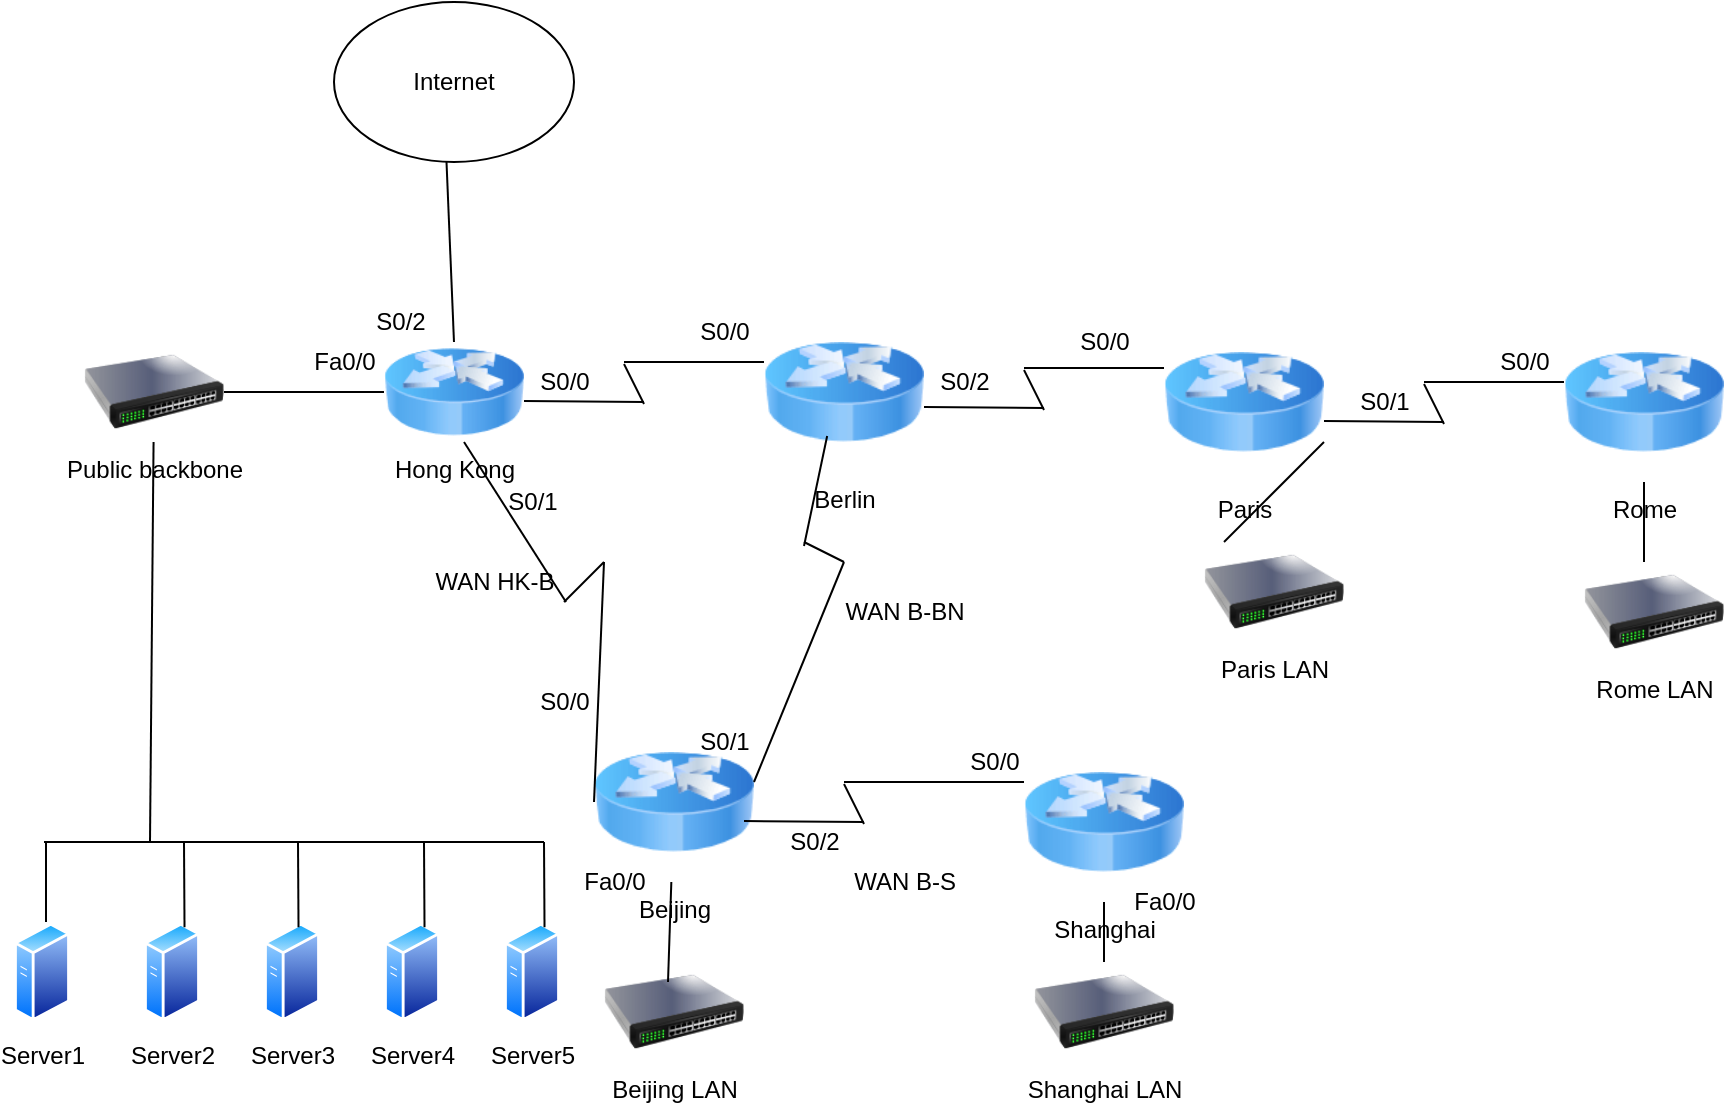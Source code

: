 <mxfile version="13.9.9" type="github">
  <diagram id="J4sxEQqpXDz7WTKowsPH" name="Page-1">
    <mxGraphModel dx="1426" dy="769" grid="1" gridSize="10" guides="1" tooltips="1" connect="1" arrows="1" fold="1" page="1" pageScale="1" pageWidth="850" pageHeight="1100" math="0" shadow="0">
      <root>
        <mxCell id="0" />
        <mxCell id="1" parent="0" />
        <mxCell id="hGcN8vvp8rt8pjComexK-1" value="Hong Kong" style="image;html=1;image=img/lib/clip_art/networking/Router_Icon_128x128.png" vertex="1" parent="1">
          <mxGeometry x="220" y="180" width="70" height="50" as="geometry" />
        </mxCell>
        <mxCell id="hGcN8vvp8rt8pjComexK-2" value="Berlin" style="image;html=1;image=img/lib/clip_art/networking/Router_Icon_128x128.png" vertex="1" parent="1">
          <mxGeometry x="410" y="165" width="80" height="80" as="geometry" />
        </mxCell>
        <mxCell id="hGcN8vvp8rt8pjComexK-5" value="Beijing LAN" style="image;html=1;image=img/lib/clip_art/networking/Switch_128x128.png" vertex="1" parent="1">
          <mxGeometry x="330" y="490" width="70" height="50" as="geometry" />
        </mxCell>
        <mxCell id="hGcN8vvp8rt8pjComexK-9" value="Beijing" style="image;html=1;image=img/lib/clip_art/networking/Router_Icon_128x128.png" vertex="1" parent="1">
          <mxGeometry x="325" y="370" width="80" height="80" as="geometry" />
        </mxCell>
        <mxCell id="hGcN8vvp8rt8pjComexK-10" value="Shanghai" style="image;html=1;image=img/lib/clip_art/networking/Router_Icon_128x128.png" vertex="1" parent="1">
          <mxGeometry x="540" y="380" width="80" height="80" as="geometry" />
        </mxCell>
        <mxCell id="hGcN8vvp8rt8pjComexK-11" value="Paris" style="image;html=1;image=img/lib/clip_art/networking/Router_Icon_128x128.png" vertex="1" parent="1">
          <mxGeometry x="610" y="170" width="80" height="80" as="geometry" />
        </mxCell>
        <mxCell id="hGcN8vvp8rt8pjComexK-12" value="Rome" style="image;html=1;image=img/lib/clip_art/networking/Router_Icon_128x128.png" vertex="1" parent="1">
          <mxGeometry x="810" y="170" width="80" height="80" as="geometry" />
        </mxCell>
        <mxCell id="hGcN8vvp8rt8pjComexK-13" value="Rome LAN" style="image;html=1;image=img/lib/clip_art/networking/Switch_128x128.png" vertex="1" parent="1">
          <mxGeometry x="820" y="290" width="70" height="50" as="geometry" />
        </mxCell>
        <mxCell id="hGcN8vvp8rt8pjComexK-14" value="Paris LAN" style="image;html=1;image=img/lib/clip_art/networking/Switch_128x128.png" vertex="1" parent="1">
          <mxGeometry x="630" y="280" width="70" height="50" as="geometry" />
        </mxCell>
        <mxCell id="hGcN8vvp8rt8pjComexK-17" value="" style="endArrow=none;html=1;exitX=0.5;exitY=0;exitDx=0;exitDy=0;" edge="1" parent="1" source="hGcN8vvp8rt8pjComexK-1">
          <mxGeometry width="50" height="50" relative="1" as="geometry">
            <mxPoint x="250" y="130" as="sourcePoint" />
            <mxPoint x="250" y="60" as="targetPoint" />
          </mxGeometry>
        </mxCell>
        <mxCell id="hGcN8vvp8rt8pjComexK-18" value="Internet" style="ellipse;whiteSpace=wrap;html=1;" vertex="1" parent="1">
          <mxGeometry x="195" y="10" width="120" height="80" as="geometry" />
        </mxCell>
        <mxCell id="hGcN8vvp8rt8pjComexK-19" value="Public backbone" style="image;html=1;image=img/lib/clip_art/networking/Switch_128x128.png" vertex="1" parent="1">
          <mxGeometry x="70" y="180" width="70" height="50" as="geometry" />
        </mxCell>
        <mxCell id="hGcN8vvp8rt8pjComexK-20" value="Server1" style="aspect=fixed;perimeter=ellipsePerimeter;html=1;align=center;shadow=0;dashed=0;spacingTop=3;image;image=img/lib/active_directory/generic_server.svg;" vertex="1" parent="1">
          <mxGeometry x="35" y="470" width="28.0" height="50" as="geometry" />
        </mxCell>
        <mxCell id="hGcN8vvp8rt8pjComexK-21" value="Server2" style="aspect=fixed;perimeter=ellipsePerimeter;html=1;align=center;shadow=0;dashed=0;spacingTop=3;image;image=img/lib/active_directory/generic_server.svg;" vertex="1" parent="1">
          <mxGeometry x="100" y="470" width="28.0" height="50" as="geometry" />
        </mxCell>
        <mxCell id="hGcN8vvp8rt8pjComexK-22" value="Server3" style="aspect=fixed;perimeter=ellipsePerimeter;html=1;align=center;shadow=0;dashed=0;spacingTop=3;image;image=img/lib/active_directory/generic_server.svg;" vertex="1" parent="1">
          <mxGeometry x="160" y="470" width="28.0" height="50" as="geometry" />
        </mxCell>
        <mxCell id="hGcN8vvp8rt8pjComexK-23" value="Server4" style="aspect=fixed;perimeter=ellipsePerimeter;html=1;align=center;shadow=0;dashed=0;spacingTop=3;image;image=img/lib/active_directory/generic_server.svg;" vertex="1" parent="1">
          <mxGeometry x="220" y="470" width="28.0" height="50" as="geometry" />
        </mxCell>
        <mxCell id="hGcN8vvp8rt8pjComexK-24" value="Server5" style="aspect=fixed;perimeter=ellipsePerimeter;html=1;align=center;shadow=0;dashed=0;spacingTop=3;image;image=img/lib/active_directory/generic_server.svg;" vertex="1" parent="1">
          <mxGeometry x="280" y="470" width="28.0" height="50" as="geometry" />
        </mxCell>
        <mxCell id="hGcN8vvp8rt8pjComexK-25" value="" style="endArrow=none;html=1;" edge="1" parent="1">
          <mxGeometry width="50" height="50" relative="1" as="geometry">
            <mxPoint x="50" y="430" as="sourcePoint" />
            <mxPoint x="300" y="430" as="targetPoint" />
          </mxGeometry>
        </mxCell>
        <mxCell id="hGcN8vvp8rt8pjComexK-26" value="" style="endArrow=none;html=1;" edge="1" parent="1" target="hGcN8vvp8rt8pjComexK-19">
          <mxGeometry width="50" height="50" relative="1" as="geometry">
            <mxPoint x="103" y="430" as="sourcePoint" />
            <mxPoint x="70" y="360" as="targetPoint" />
          </mxGeometry>
        </mxCell>
        <mxCell id="hGcN8vvp8rt8pjComexK-27" value="" style="endArrow=none;html=1;exitX=0.5;exitY=0;exitDx=0;exitDy=0;" edge="1" parent="1">
          <mxGeometry width="50" height="50" relative="1" as="geometry">
            <mxPoint x="51" y="470" as="sourcePoint" />
            <mxPoint x="51" y="430" as="targetPoint" />
          </mxGeometry>
        </mxCell>
        <mxCell id="hGcN8vvp8rt8pjComexK-28" value="" style="endArrow=none;html=1;exitX=0.75;exitY=0;exitDx=0;exitDy=0;" edge="1" parent="1" source="hGcN8vvp8rt8pjComexK-21">
          <mxGeometry width="50" height="50" relative="1" as="geometry">
            <mxPoint x="74" y="480" as="sourcePoint" />
            <mxPoint x="120" y="430" as="targetPoint" />
          </mxGeometry>
        </mxCell>
        <mxCell id="hGcN8vvp8rt8pjComexK-29" value="" style="endArrow=none;html=1;exitX=0.75;exitY=0;exitDx=0;exitDy=0;" edge="1" parent="1">
          <mxGeometry width="50" height="50" relative="1" as="geometry">
            <mxPoint x="177.261" y="472.639" as="sourcePoint" />
            <mxPoint x="177" y="430" as="targetPoint" />
          </mxGeometry>
        </mxCell>
        <mxCell id="hGcN8vvp8rt8pjComexK-30" value="" style="endArrow=none;html=1;exitX=0.75;exitY=0;exitDx=0;exitDy=0;" edge="1" parent="1" source="hGcN8vvp8rt8pjComexK-23">
          <mxGeometry width="50" height="50" relative="1" as="geometry">
            <mxPoint x="66" y="480" as="sourcePoint" />
            <mxPoint x="240" y="430" as="targetPoint" />
          </mxGeometry>
        </mxCell>
        <mxCell id="hGcN8vvp8rt8pjComexK-31" value="" style="endArrow=none;html=1;exitX=0.75;exitY=0;exitDx=0;exitDy=0;" edge="1" parent="1" source="hGcN8vvp8rt8pjComexK-24">
          <mxGeometry width="50" height="50" relative="1" as="geometry">
            <mxPoint x="250.261" y="482.639" as="sourcePoint" />
            <mxPoint x="300" y="430" as="targetPoint" />
          </mxGeometry>
        </mxCell>
        <mxCell id="hGcN8vvp8rt8pjComexK-32" value="" style="endArrow=none;html=1;exitX=1;exitY=0.5;exitDx=0;exitDy=0;entryX=0;entryY=0.5;entryDx=0;entryDy=0;" edge="1" parent="1" source="hGcN8vvp8rt8pjComexK-19" target="hGcN8vvp8rt8pjComexK-1">
          <mxGeometry width="50" height="50" relative="1" as="geometry">
            <mxPoint x="80" y="150" as="sourcePoint" />
            <mxPoint x="130" y="100" as="targetPoint" />
          </mxGeometry>
        </mxCell>
        <mxCell id="hGcN8vvp8rt8pjComexK-36" value="" style="group" vertex="1" connectable="0" parent="1">
          <mxGeometry x="290" y="190" width="120" height="42" as="geometry" />
        </mxCell>
        <mxCell id="hGcN8vvp8rt8pjComexK-33" value="" style="endArrow=none;html=1;exitX=1;exitY=0.5;exitDx=0;exitDy=0;" edge="1" parent="hGcN8vvp8rt8pjComexK-36">
          <mxGeometry width="50" height="50" relative="1" as="geometry">
            <mxPoint y="19.5" as="sourcePoint" />
            <mxPoint x="60" y="20" as="targetPoint" />
          </mxGeometry>
        </mxCell>
        <mxCell id="hGcN8vvp8rt8pjComexK-34" value="" style="endArrow=none;html=1;" edge="1" parent="hGcN8vvp8rt8pjComexK-36">
          <mxGeometry width="50" height="50" relative="1" as="geometry">
            <mxPoint x="60" y="21" as="sourcePoint" />
            <mxPoint x="50" y="1" as="targetPoint" />
          </mxGeometry>
        </mxCell>
        <mxCell id="hGcN8vvp8rt8pjComexK-35" value="" style="endArrow=none;html=1;exitX=1;exitY=0.5;exitDx=0;exitDy=0;" edge="1" parent="hGcN8vvp8rt8pjComexK-36">
          <mxGeometry width="50" height="50" relative="1" as="geometry">
            <mxPoint x="50" as="sourcePoint" />
            <mxPoint x="120" as="targetPoint" />
          </mxGeometry>
        </mxCell>
        <mxCell id="hGcN8vvp8rt8pjComexK-66" value="S0/0" style="text;html=1;align=center;verticalAlign=middle;resizable=0;points=[];autosize=1;" vertex="1" parent="hGcN8vvp8rt8pjComexK-36">
          <mxGeometry width="40" height="20" as="geometry" />
        </mxCell>
        <mxCell id="hGcN8vvp8rt8pjComexK-37" value="" style="group" vertex="1" connectable="0" parent="1">
          <mxGeometry x="490" y="193" width="120" height="21" as="geometry" />
        </mxCell>
        <mxCell id="hGcN8vvp8rt8pjComexK-38" value="" style="endArrow=none;html=1;exitX=1;exitY=0.5;exitDx=0;exitDy=0;" edge="1" parent="hGcN8vvp8rt8pjComexK-37">
          <mxGeometry width="50" height="50" relative="1" as="geometry">
            <mxPoint y="19.5" as="sourcePoint" />
            <mxPoint x="60" y="20" as="targetPoint" />
          </mxGeometry>
        </mxCell>
        <mxCell id="hGcN8vvp8rt8pjComexK-39" value="" style="endArrow=none;html=1;" edge="1" parent="hGcN8vvp8rt8pjComexK-37">
          <mxGeometry width="50" height="50" relative="1" as="geometry">
            <mxPoint x="60" y="21" as="sourcePoint" />
            <mxPoint x="50" y="1" as="targetPoint" />
          </mxGeometry>
        </mxCell>
        <mxCell id="hGcN8vvp8rt8pjComexK-40" value="" style="endArrow=none;html=1;exitX=1;exitY=0.5;exitDx=0;exitDy=0;" edge="1" parent="hGcN8vvp8rt8pjComexK-37">
          <mxGeometry width="50" height="50" relative="1" as="geometry">
            <mxPoint x="50" as="sourcePoint" />
            <mxPoint x="120" as="targetPoint" />
          </mxGeometry>
        </mxCell>
        <mxCell id="hGcN8vvp8rt8pjComexK-79" value="S0/2" style="text;html=1;align=center;verticalAlign=middle;resizable=0;points=[];autosize=1;" vertex="1" parent="hGcN8vvp8rt8pjComexK-37">
          <mxGeometry y="-3" width="40" height="20" as="geometry" />
        </mxCell>
        <mxCell id="hGcN8vvp8rt8pjComexK-41" value="" style="group" vertex="1" connectable="0" parent="1">
          <mxGeometry x="690" y="200" width="120" height="21" as="geometry" />
        </mxCell>
        <mxCell id="hGcN8vvp8rt8pjComexK-42" value="" style="endArrow=none;html=1;exitX=1;exitY=0.5;exitDx=0;exitDy=0;" edge="1" parent="hGcN8vvp8rt8pjComexK-41">
          <mxGeometry width="50" height="50" relative="1" as="geometry">
            <mxPoint y="19.5" as="sourcePoint" />
            <mxPoint x="60" y="20" as="targetPoint" />
          </mxGeometry>
        </mxCell>
        <mxCell id="hGcN8vvp8rt8pjComexK-43" value="" style="endArrow=none;html=1;" edge="1" parent="hGcN8vvp8rt8pjComexK-41">
          <mxGeometry width="50" height="50" relative="1" as="geometry">
            <mxPoint x="60" y="21" as="sourcePoint" />
            <mxPoint x="50" y="1" as="targetPoint" />
          </mxGeometry>
        </mxCell>
        <mxCell id="hGcN8vvp8rt8pjComexK-44" value="" style="endArrow=none;html=1;exitX=1;exitY=0.5;exitDx=0;exitDy=0;" edge="1" parent="hGcN8vvp8rt8pjComexK-41">
          <mxGeometry width="50" height="50" relative="1" as="geometry">
            <mxPoint x="50" as="sourcePoint" />
            <mxPoint x="120" as="targetPoint" />
          </mxGeometry>
        </mxCell>
        <mxCell id="hGcN8vvp8rt8pjComexK-81" value="S0/1" style="text;html=1;align=center;verticalAlign=middle;resizable=0;points=[];autosize=1;" vertex="1" parent="hGcN8vvp8rt8pjComexK-41">
          <mxGeometry x="10" width="40" height="20" as="geometry" />
        </mxCell>
        <mxCell id="hGcN8vvp8rt8pjComexK-46" value="" style="endArrow=none;html=1;exitX=1;exitY=0.5;exitDx=0;exitDy=0;" edge="1" parent="1">
          <mxGeometry width="50" height="50" relative="1" as="geometry">
            <mxPoint x="260" y="230" as="sourcePoint" />
            <mxPoint x="311" y="310" as="targetPoint" />
          </mxGeometry>
        </mxCell>
        <mxCell id="hGcN8vvp8rt8pjComexK-50" value="" style="endArrow=none;html=1;" edge="1" parent="1">
          <mxGeometry width="50" height="50" relative="1" as="geometry">
            <mxPoint x="330" y="290" as="sourcePoint" />
            <mxPoint x="310" y="310" as="targetPoint" />
          </mxGeometry>
        </mxCell>
        <mxCell id="hGcN8vvp8rt8pjComexK-51" value="" style="endArrow=none;html=1;exitX=1;exitY=0.5;exitDx=0;exitDy=0;entryX=0;entryY=0.5;entryDx=0;entryDy=0;" edge="1" parent="1" target="hGcN8vvp8rt8pjComexK-9">
          <mxGeometry width="50" height="50" relative="1" as="geometry">
            <mxPoint x="330" y="290" as="sourcePoint" />
            <mxPoint x="381" y="370" as="targetPoint" />
          </mxGeometry>
        </mxCell>
        <mxCell id="hGcN8vvp8rt8pjComexK-52" value="" style="endArrow=none;html=1;" edge="1" parent="1">
          <mxGeometry width="50" height="50" relative="1" as="geometry">
            <mxPoint x="430" y="282" as="sourcePoint" />
            <mxPoint x="441.579" y="227" as="targetPoint" />
          </mxGeometry>
        </mxCell>
        <mxCell id="hGcN8vvp8rt8pjComexK-53" value="" style="endArrow=none;html=1;" edge="1" parent="1">
          <mxGeometry width="50" height="50" relative="1" as="geometry">
            <mxPoint x="430" y="280" as="sourcePoint" />
            <mxPoint x="450" y="290" as="targetPoint" />
          </mxGeometry>
        </mxCell>
        <mxCell id="hGcN8vvp8rt8pjComexK-54" value="" style="endArrow=none;html=1;" edge="1" parent="1">
          <mxGeometry width="50" height="50" relative="1" as="geometry">
            <mxPoint x="405" y="400" as="sourcePoint" />
            <mxPoint x="450" y="290" as="targetPoint" />
          </mxGeometry>
        </mxCell>
        <mxCell id="hGcN8vvp8rt8pjComexK-55" value="" style="group" vertex="1" connectable="0" parent="1">
          <mxGeometry x="400" y="400" width="120" height="21" as="geometry" />
        </mxCell>
        <mxCell id="hGcN8vvp8rt8pjComexK-56" value="" style="endArrow=none;html=1;exitX=1;exitY=0.5;exitDx=0;exitDy=0;" edge="1" parent="hGcN8vvp8rt8pjComexK-55">
          <mxGeometry width="50" height="50" relative="1" as="geometry">
            <mxPoint y="19.5" as="sourcePoint" />
            <mxPoint x="60" y="20" as="targetPoint" />
          </mxGeometry>
        </mxCell>
        <mxCell id="hGcN8vvp8rt8pjComexK-57" value="" style="endArrow=none;html=1;" edge="1" parent="hGcN8vvp8rt8pjComexK-55">
          <mxGeometry width="50" height="50" relative="1" as="geometry">
            <mxPoint x="60" y="21" as="sourcePoint" />
            <mxPoint x="50" y="1" as="targetPoint" />
          </mxGeometry>
        </mxCell>
        <mxCell id="hGcN8vvp8rt8pjComexK-58" value="" style="endArrow=none;html=1;exitX=1;exitY=0.5;exitDx=0;exitDy=0;entryX=0;entryY=0.25;entryDx=0;entryDy=0;" edge="1" parent="hGcN8vvp8rt8pjComexK-55" target="hGcN8vvp8rt8pjComexK-10">
          <mxGeometry width="50" height="50" relative="1" as="geometry">
            <mxPoint x="50" as="sourcePoint" />
            <mxPoint x="120" as="targetPoint" />
          </mxGeometry>
        </mxCell>
        <mxCell id="hGcN8vvp8rt8pjComexK-59" value="Shanghai LAN" style="image;html=1;image=img/lib/clip_art/networking/Switch_128x128.png" vertex="1" parent="1">
          <mxGeometry x="545" y="490" width="70" height="50" as="geometry" />
        </mxCell>
        <mxCell id="hGcN8vvp8rt8pjComexK-60" value="" style="endArrow=none;html=1;" edge="1" parent="1" target="hGcN8vvp8rt8pjComexK-9">
          <mxGeometry width="50" height="50" relative="1" as="geometry">
            <mxPoint x="362" y="500" as="sourcePoint" />
            <mxPoint x="750" y="450" as="targetPoint" />
          </mxGeometry>
        </mxCell>
        <mxCell id="hGcN8vvp8rt8pjComexK-61" value="" style="endArrow=none;html=1;" edge="1" parent="1" source="hGcN8vvp8rt8pjComexK-59" target="hGcN8vvp8rt8pjComexK-10">
          <mxGeometry width="50" height="50" relative="1" as="geometry">
            <mxPoint x="570" y="500" as="sourcePoint" />
            <mxPoint x="620" y="450" as="targetPoint" />
          </mxGeometry>
        </mxCell>
        <mxCell id="hGcN8vvp8rt8pjComexK-64" value="S0/2" style="text;html=1;align=center;verticalAlign=middle;resizable=0;points=[];autosize=1;" vertex="1" parent="1">
          <mxGeometry x="208" y="160" width="40" height="20" as="geometry" />
        </mxCell>
        <mxCell id="hGcN8vvp8rt8pjComexK-65" value="Fa0/0" style="text;html=1;align=center;verticalAlign=middle;resizable=0;points=[];autosize=1;" vertex="1" parent="1">
          <mxGeometry x="175" y="180" width="50" height="20" as="geometry" />
        </mxCell>
        <mxCell id="hGcN8vvp8rt8pjComexK-67" value="S0/1" style="text;html=1;align=center;verticalAlign=middle;resizable=0;points=[];autosize=1;" vertex="1" parent="1">
          <mxGeometry x="274" y="250" width="40" height="20" as="geometry" />
        </mxCell>
        <mxCell id="hGcN8vvp8rt8pjComexK-68" value="WAN HK-B" style="text;html=1;align=center;verticalAlign=middle;resizable=0;points=[];autosize=1;" vertex="1" parent="1">
          <mxGeometry x="235" y="290" width="80" height="20" as="geometry" />
        </mxCell>
        <mxCell id="hGcN8vvp8rt8pjComexK-69" value="WAN B-BN" style="text;html=1;align=center;verticalAlign=middle;resizable=0;points=[];autosize=1;" vertex="1" parent="1">
          <mxGeometry x="440" y="305" width="80" height="20" as="geometry" />
        </mxCell>
        <mxCell id="hGcN8vvp8rt8pjComexK-70" value="WAN B-S" style="text;html=1;align=center;verticalAlign=middle;resizable=0;points=[];autosize=1;" vertex="1" parent="1">
          <mxGeometry x="445" y="440" width="70" height="20" as="geometry" />
        </mxCell>
        <mxCell id="hGcN8vvp8rt8pjComexK-71" value="S0/0" style="text;html=1;align=center;verticalAlign=middle;resizable=0;points=[];autosize=1;" vertex="1" parent="1">
          <mxGeometry x="290" y="350" width="40" height="20" as="geometry" />
        </mxCell>
        <mxCell id="hGcN8vvp8rt8pjComexK-72" value="Fa0/0" style="text;html=1;align=center;verticalAlign=middle;resizable=0;points=[];autosize=1;" vertex="1" parent="1">
          <mxGeometry x="310" y="440" width="50" height="20" as="geometry" />
        </mxCell>
        <mxCell id="hGcN8vvp8rt8pjComexK-73" value="S0/2" style="text;html=1;align=center;verticalAlign=middle;resizable=0;points=[];autosize=1;" vertex="1" parent="1">
          <mxGeometry x="415" y="420" width="40" height="20" as="geometry" />
        </mxCell>
        <mxCell id="hGcN8vvp8rt8pjComexK-74" value="S0/1" style="text;html=1;align=center;verticalAlign=middle;resizable=0;points=[];autosize=1;" vertex="1" parent="1">
          <mxGeometry x="370" y="370" width="40" height="20" as="geometry" />
        </mxCell>
        <mxCell id="hGcN8vvp8rt8pjComexK-75" value="S0/0" style="text;html=1;align=center;verticalAlign=middle;resizable=0;points=[];autosize=1;" vertex="1" parent="1">
          <mxGeometry x="505" y="380" width="40" height="20" as="geometry" />
        </mxCell>
        <mxCell id="hGcN8vvp8rt8pjComexK-76" value="Fa0/0" style="text;html=1;align=center;verticalAlign=middle;resizable=0;points=[];autosize=1;" vertex="1" parent="1">
          <mxGeometry x="585" y="450" width="50" height="20" as="geometry" />
        </mxCell>
        <mxCell id="hGcN8vvp8rt8pjComexK-77" value="S0/0" style="text;html=1;align=center;verticalAlign=middle;resizable=0;points=[];autosize=1;" vertex="1" parent="1">
          <mxGeometry x="370" y="165" width="40" height="20" as="geometry" />
        </mxCell>
        <mxCell id="hGcN8vvp8rt8pjComexK-78" value="S0/0" style="text;html=1;align=center;verticalAlign=middle;resizable=0;points=[];autosize=1;" vertex="1" parent="1">
          <mxGeometry x="770" y="180" width="40" height="20" as="geometry" />
        </mxCell>
        <mxCell id="hGcN8vvp8rt8pjComexK-80" value="S0/0" style="text;html=1;align=center;verticalAlign=middle;resizable=0;points=[];autosize=1;" vertex="1" parent="1">
          <mxGeometry x="560" y="170" width="40" height="20" as="geometry" />
        </mxCell>
        <mxCell id="hGcN8vvp8rt8pjComexK-82" value="" style="endArrow=none;html=1;" edge="1" parent="1" target="hGcN8vvp8rt8pjComexK-12">
          <mxGeometry width="50" height="50" relative="1" as="geometry">
            <mxPoint x="850" y="290" as="sourcePoint" />
            <mxPoint x="900" y="240" as="targetPoint" />
          </mxGeometry>
        </mxCell>
        <mxCell id="hGcN8vvp8rt8pjComexK-83" value="" style="endArrow=none;html=1;" edge="1" parent="1">
          <mxGeometry width="50" height="50" relative="1" as="geometry">
            <mxPoint x="640" y="280" as="sourcePoint" />
            <mxPoint x="690" y="230" as="targetPoint" />
          </mxGeometry>
        </mxCell>
      </root>
    </mxGraphModel>
  </diagram>
</mxfile>
